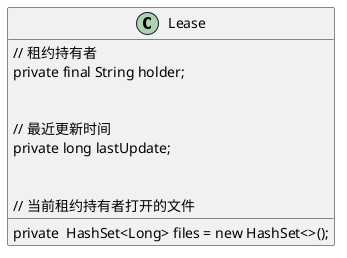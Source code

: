@startuml

class Lease {
    // 租约持有者
    private final String holder;


    // 最近更新时间
    private long lastUpdate;


    // 当前租约持有者打开的文件
    private  HashSet<Long> files = new HashSet<>();

}

@enduml
